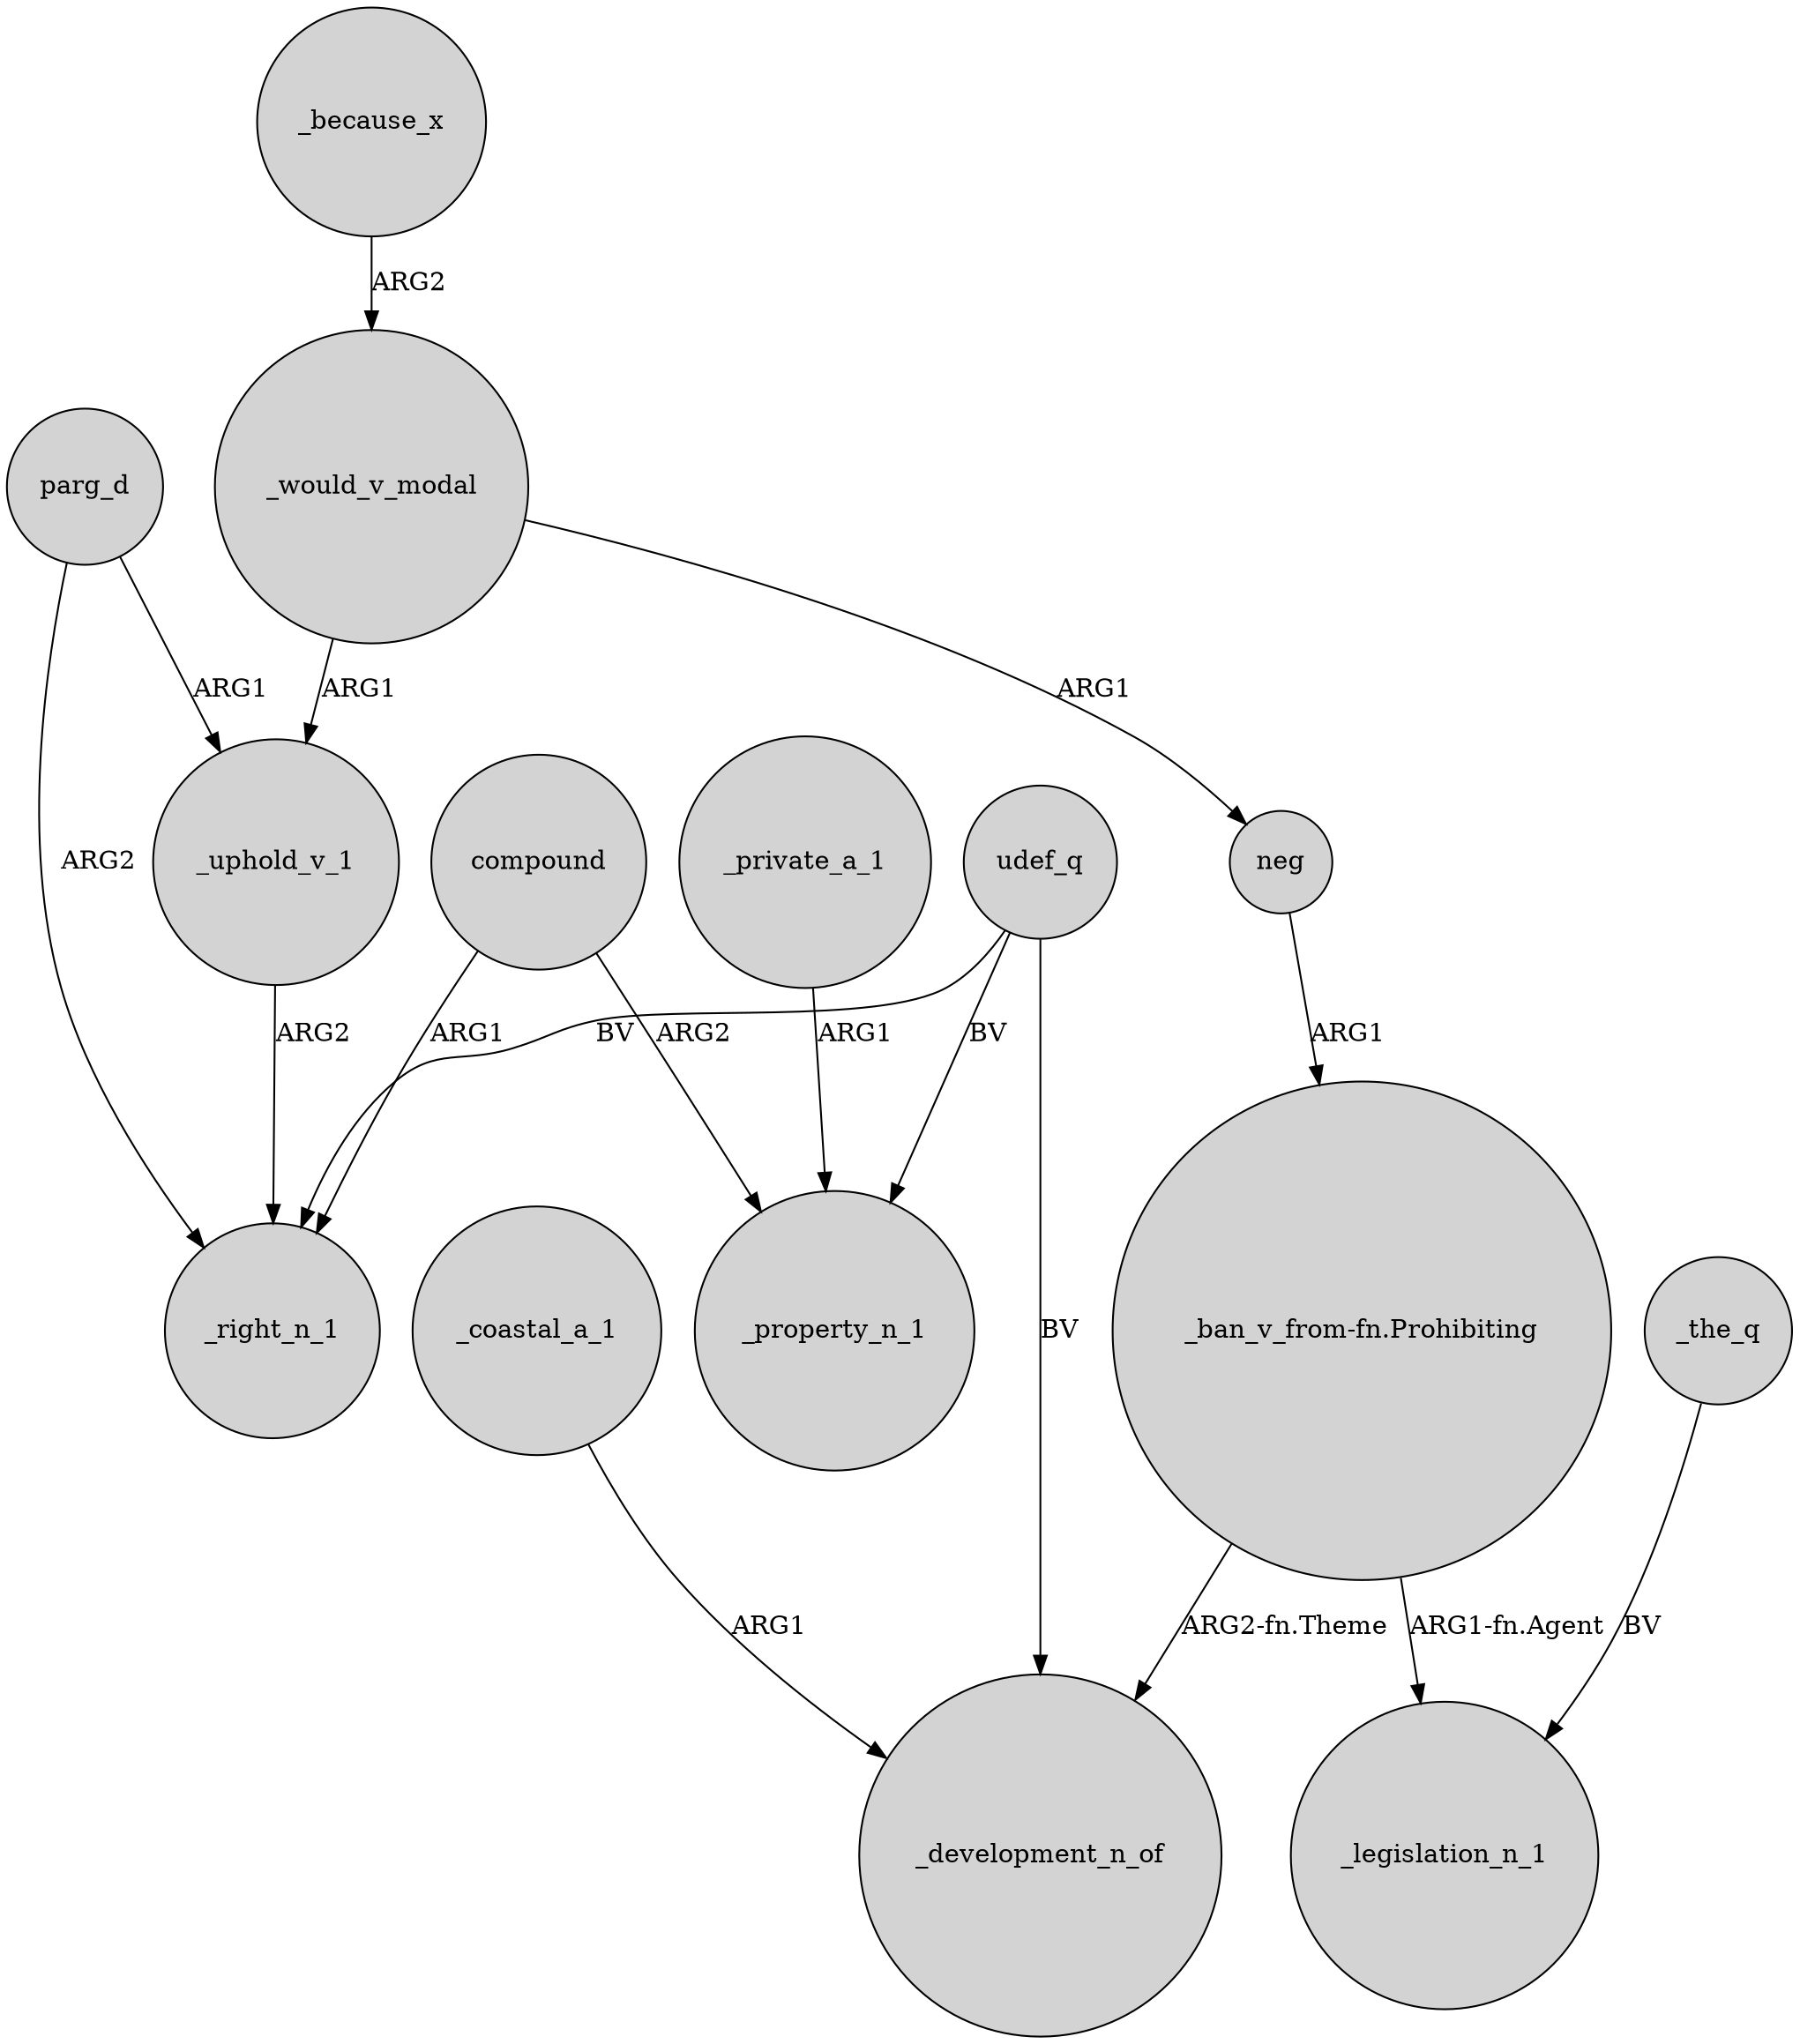 digraph {
	node [shape=circle style=filled]
	parg_d -> _right_n_1 [label=ARG2]
	_coastal_a_1 -> _development_n_of [label=ARG1]
	_uphold_v_1 -> _right_n_1 [label=ARG2]
	compound -> _property_n_1 [label=ARG2]
	parg_d -> _uphold_v_1 [label=ARG1]
	udef_q -> _development_n_of [label=BV]
	"_ban_v_from-fn.Prohibiting" -> _legislation_n_1 [label="ARG1-fn.Agent"]
	compound -> _right_n_1 [label=ARG1]
	udef_q -> _right_n_1 [label=BV]
	"_ban_v_from-fn.Prohibiting" -> _development_n_of [label="ARG2-fn.Theme"]
	_the_q -> _legislation_n_1 [label=BV]
	_would_v_modal -> _uphold_v_1 [label=ARG1]
	udef_q -> _property_n_1 [label=BV]
	_would_v_modal -> neg [label=ARG1]
	neg -> "_ban_v_from-fn.Prohibiting" [label=ARG1]
	_because_x -> _would_v_modal [label=ARG2]
	_private_a_1 -> _property_n_1 [label=ARG1]
}
